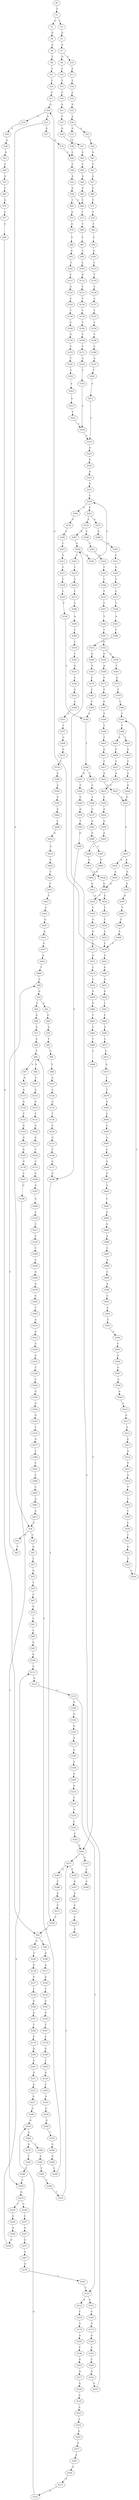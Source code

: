strict digraph  {
	S0 -> S1 [ label = T ];
	S1 -> S2 [ label = G ];
	S1 -> S3 [ label = C ];
	S2 -> S4 [ label = G ];
	S3 -> S5 [ label = G ];
	S4 -> S6 [ label = G ];
	S5 -> S7 [ label = G ];
	S6 -> S8 [ label = T ];
	S7 -> S9 [ label = G ];
	S7 -> S10 [ label = C ];
	S8 -> S11 [ label = C ];
	S9 -> S12 [ label = C ];
	S10 -> S13 [ label = A ];
	S11 -> S14 [ label = C ];
	S12 -> S15 [ label = T ];
	S13 -> S16 [ label = C ];
	S14 -> S17 [ label = C ];
	S15 -> S18 [ label = C ];
	S16 -> S19 [ label = C ];
	S17 -> S20 [ label = G ];
	S18 -> S21 [ label = A ];
	S19 -> S22 [ label = G ];
	S20 -> S23 [ label = A ];
	S20 -> S24 [ label = G ];
	S21 -> S25 [ label = C ];
	S22 -> S26 [ label = A ];
	S23 -> S27 [ label = G ];
	S23 -> S28 [ label = A ];
	S24 -> S29 [ label = A ];
	S25 -> S30 [ label = G ];
	S26 -> S31 [ label = G ];
	S26 -> S32 [ label = A ];
	S27 -> S33 [ label = T ];
	S28 -> S34 [ label = A ];
	S28 -> S35 [ label = G ];
	S29 -> S36 [ label = G ];
	S30 -> S37 [ label = T ];
	S31 -> S38 [ label = T ];
	S32 -> S39 [ label = T ];
	S33 -> S40 [ label = C ];
	S34 -> S41 [ label = G ];
	S35 -> S42 [ label = T ];
	S36 -> S43 [ label = G ];
	S37 -> S44 [ label = C ];
	S38 -> S40 [ label = C ];
	S39 -> S45 [ label = G ];
	S40 -> S46 [ label = C ];
	S41 -> S47 [ label = T ];
	S42 -> S48 [ label = C ];
	S43 -> S49 [ label = C ];
	S44 -> S50 [ label = C ];
	S45 -> S51 [ label = T ];
	S46 -> S52 [ label = A ];
	S47 -> S53 [ label = G ];
	S48 -> S54 [ label = G ];
	S49 -> S55 [ label = G ];
	S50 -> S56 [ label = A ];
	S51 -> S57 [ label = A ];
	S52 -> S58 [ label = G ];
	S53 -> S59 [ label = T ];
	S54 -> S60 [ label = C ];
	S54 -> S61 [ label = A ];
	S55 -> S62 [ label = T ];
	S56 -> S63 [ label = G ];
	S57 -> S64 [ label = G ];
	S58 -> S65 [ label = T ];
	S58 -> S66 [ label = C ];
	S59 -> S67 [ label = C ];
	S60 -> S68 [ label = G ];
	S61 -> S69 [ label = G ];
	S62 -> S70 [ label = G ];
	S63 -> S66 [ label = C ];
	S64 -> S71 [ label = T ];
	S65 -> S72 [ label = A ];
	S66 -> S73 [ label = T ];
	S67 -> S74 [ label = G ];
	S68 -> S75 [ label = G ];
	S69 -> S76 [ label = G ];
	S70 -> S77 [ label = G ];
	S71 -> S78 [ label = T ];
	S72 -> S79 [ label = G ];
	S73 -> S80 [ label = T ];
	S74 -> S81 [ label = T ];
	S75 -> S82 [ label = C ];
	S76 -> S83 [ label = T ];
	S77 -> S84 [ label = T ];
	S78 -> S85 [ label = T ];
	S79 -> S86 [ label = G ];
	S80 -> S87 [ label = C ];
	S81 -> S88 [ label = C ];
	S82 -> S89 [ label = T ];
	S83 -> S90 [ label = A ];
	S84 -> S91 [ label = A ];
	S85 -> S92 [ label = C ];
	S86 -> S93 [ label = G ];
	S87 -> S94 [ label = A ];
	S88 -> S95 [ label = G ];
	S89 -> S96 [ label = A ];
	S89 -> S97 [ label = G ];
	S90 -> S98 [ label = T ];
	S91 -> S99 [ label = T ];
	S91 -> S100 [ label = C ];
	S92 -> S101 [ label = A ];
	S93 -> S102 [ label = T ];
	S94 -> S103 [ label = C ];
	S95 -> S104 [ label = G ];
	S96 -> S105 [ label = T ];
	S97 -> S106 [ label = G ];
	S98 -> S107 [ label = A ];
	S99 -> S108 [ label = G ];
	S100 -> S109 [ label = C ];
	S101 -> S110 [ label = C ];
	S102 -> S111 [ label = C ];
	S103 -> S112 [ label = G ];
	S104 -> S113 [ label = A ];
	S105 -> S114 [ label = A ];
	S106 -> S115 [ label = A ];
	S107 -> S116 [ label = A ];
	S108 -> S117 [ label = A ];
	S109 -> S118 [ label = G ];
	S110 -> S119 [ label = T ];
	S111 -> S120 [ label = A ];
	S112 -> S121 [ label = C ];
	S113 -> S122 [ label = A ];
	S114 -> S123 [ label = G ];
	S115 -> S124 [ label = A ];
	S116 -> S125 [ label = G ];
	S117 -> S126 [ label = G ];
	S118 -> S127 [ label = G ];
	S119 -> S128 [ label = C ];
	S120 -> S129 [ label = C ];
	S121 -> S130 [ label = C ];
	S122 -> S131 [ label = C ];
	S123 -> S132 [ label = T ];
	S124 -> S133 [ label = T ];
	S125 -> S134 [ label = T ];
	S126 -> S135 [ label = C ];
	S127 -> S136 [ label = T ];
	S128 -> S137 [ label = C ];
	S129 -> S138 [ label = T ];
	S130 -> S139 [ label = C ];
	S131 -> S140 [ label = A ];
	S131 -> S141 [ label = T ];
	S132 -> S142 [ label = A ];
	S133 -> S143 [ label = G ];
	S134 -> S144 [ label = C ];
	S135 -> S145 [ label = G ];
	S136 -> S146 [ label = G ];
	S137 -> S147 [ label = T ];
	S138 -> S148 [ label = C ];
	S139 -> S149 [ label = T ];
	S140 -> S150 [ label = G ];
	S141 -> S151 [ label = G ];
	S141 -> S152 [ label = A ];
	S142 -> S153 [ label = G ];
	S143 -> S154 [ label = G ];
	S144 -> S155 [ label = G ];
	S145 -> S156 [ label = G ];
	S146 -> S157 [ label = G ];
	S147 -> S158 [ label = T ];
	S148 -> S159 [ label = G ];
	S149 -> S160 [ label = T ];
	S150 -> S161 [ label = G ];
	S151 -> S162 [ label = C ];
	S152 -> S163 [ label = C ];
	S153 -> S164 [ label = C ];
	S154 -> S165 [ label = G ];
	S155 -> S166 [ label = T ];
	S156 -> S167 [ label = T ];
	S157 -> S168 [ label = T ];
	S158 -> S169 [ label = T ];
	S159 -> S170 [ label = C ];
	S160 -> S171 [ label = C ];
	S161 -> S172 [ label = A ];
	S162 -> S173 [ label = A ];
	S163 -> S174 [ label = A ];
	S164 -> S175 [ label = C ];
	S165 -> S176 [ label = G ];
	S166 -> S177 [ label = G ];
	S167 -> S178 [ label = C ];
	S168 -> S179 [ label = T ];
	S169 -> S180 [ label = C ];
	S170 -> S181 [ label = T ];
	S171 -> S182 [ label = A ];
	S172 -> S183 [ label = A ];
	S173 -> S184 [ label = A ];
	S174 -> S185 [ label = A ];
	S175 -> S186 [ label = G ];
	S176 -> S187 [ label = T ];
	S177 -> S188 [ label = G ];
	S178 -> S189 [ label = G ];
	S179 -> S190 [ label = A ];
	S180 -> S191 [ label = A ];
	S181 -> S192 [ label = T ];
	S182 -> S193 [ label = T ];
	S183 -> S194 [ label = T ];
	S184 -> S195 [ label = C ];
	S185 -> S196 [ label = C ];
	S186 -> S197 [ label = A ];
	S187 -> S198 [ label = C ];
	S188 -> S199 [ label = T ];
	S189 -> S200 [ label = C ];
	S190 -> S201 [ label = G ];
	S191 -> S202 [ label = T ];
	S192 -> S203 [ label = C ];
	S193 -> S204 [ label = C ];
	S194 -> S205 [ label = A ];
	S195 -> S206 [ label = C ];
	S196 -> S207 [ label = G ];
	S197 -> S208 [ label = A ];
	S198 -> S209 [ label = C ];
	S199 -> S91 [ label = A ];
	S200 -> S210 [ label = A ];
	S201 -> S211 [ label = A ];
	S202 -> S212 [ label = C ];
	S203 -> S213 [ label = A ];
	S204 -> S214 [ label = C ];
	S205 -> S215 [ label = G ];
	S206 -> S216 [ label = A ];
	S207 -> S217 [ label = A ];
	S208 -> S218 [ label = A ];
	S209 -> S219 [ label = G ];
	S210 -> S220 [ label = C ];
	S211 -> S221 [ label = A ];
	S212 -> S214 [ label = C ];
	S213 -> S222 [ label = T ];
	S214 -> S223 [ label = A ];
	S215 -> S224 [ label = T ];
	S216 -> S225 [ label = G ];
	S217 -> S226 [ label = A ];
	S218 -> S227 [ label = C ];
	S219 -> S228 [ label = C ];
	S219 -> S229 [ label = T ];
	S220 -> S230 [ label = G ];
	S221 -> S231 [ label = G ];
	S222 -> S204 [ label = C ];
	S223 -> S232 [ label = G ];
	S224 -> S233 [ label = C ];
	S225 -> S234 [ label = A ];
	S226 -> S235 [ label = A ];
	S227 -> S236 [ label = C ];
	S228 -> S237 [ label = C ];
	S229 -> S238 [ label = C ];
	S230 -> S239 [ label = C ];
	S231 -> S240 [ label = G ];
	S232 -> S241 [ label = A ];
	S233 -> S242 [ label = T ];
	S234 -> S243 [ label = C ];
	S234 -> S244 [ label = A ];
	S235 -> S245 [ label = A ];
	S236 -> S246 [ label = C ];
	S237 -> S247 [ label = G ];
	S238 -> S248 [ label = G ];
	S239 -> S249 [ label = G ];
	S240 -> S250 [ label = G ];
	S241 -> S251 [ label = A ];
	S242 -> S252 [ label = C ];
	S243 -> S253 [ label = T ];
	S244 -> S254 [ label = C ];
	S245 -> S255 [ label = C ];
	S246 -> S256 [ label = C ];
	S247 -> S257 [ label = G ];
	S248 -> S258 [ label = G ];
	S249 -> S259 [ label = C ];
	S250 -> S260 [ label = G ];
	S251 -> S254 [ label = C ];
	S252 -> S261 [ label = T ];
	S253 -> S262 [ label = C ];
	S254 -> S263 [ label = C ];
	S254 -> S264 [ label = A ];
	S255 -> S265 [ label = A ];
	S256 -> S266 [ label = G ];
	S257 -> S267 [ label = A ];
	S258 -> S113 [ label = A ];
	S259 -> S268 [ label = G ];
	S260 -> S269 [ label = T ];
	S260 -> S270 [ label = G ];
	S261 -> S271 [ label = C ];
	S261 -> S272 [ label = G ];
	S262 -> S273 [ label = C ];
	S263 -> S274 [ label = A ];
	S263 -> S275 [ label = G ];
	S264 -> S276 [ label = G ];
	S265 -> S277 [ label = G ];
	S266 -> S278 [ label = A ];
	S267 -> S279 [ label = A ];
	S268 -> S280 [ label = G ];
	S269 -> S281 [ label = C ];
	S270 -> S282 [ label = T ];
	S271 -> S283 [ label = T ];
	S271 -> S284 [ label = G ];
	S272 -> S285 [ label = T ];
	S273 -> S286 [ label = C ];
	S274 -> S287 [ label = G ];
	S274 -> S288 [ label = C ];
	S275 -> S289 [ label = G ];
	S276 -> S290 [ label = C ];
	S277 -> S291 [ label = A ];
	S278 -> S292 [ label = C ];
	S279 -> S293 [ label = C ];
	S280 -> S294 [ label = C ];
	S281 -> S295 [ label = T ];
	S282 -> S296 [ label = C ];
	S283 -> S297 [ label = G ];
	S284 -> S298 [ label = T ];
	S285 -> S299 [ label = A ];
	S286 -> S300 [ label = A ];
	S287 -> S234 [ label = A ];
	S288 -> S301 [ label = C ];
	S289 -> S302 [ label = A ];
	S290 -> S303 [ label = C ];
	S291 -> S304 [ label = A ];
	S292 -> S305 [ label = T ];
	S293 -> S141 [ label = T ];
	S294 -> S89 [ label = T ];
	S295 -> S306 [ label = C ];
	S296 -> S209 [ label = C ];
	S297 -> S307 [ label = A ];
	S298 -> S308 [ label = G ];
	S300 -> S309 [ label = T ];
	S301 -> S310 [ label = A ];
	S302 -> S311 [ label = C ];
	S303 -> S312 [ label = G ];
	S304 -> S313 [ label = G ];
	S305 -> S314 [ label = A ];
	S306 -> S315 [ label = T ];
	S307 -> S316 [ label = G ];
	S308 -> S317 [ label = G ];
	S309 -> S318 [ label = C ];
	S310 -> S319 [ label = C ];
	S311 -> S320 [ label = G ];
	S312 -> S321 [ label = T ];
	S313 -> S322 [ label = G ];
	S314 -> S323 [ label = G ];
	S315 -> S271 [ label = C ];
	S316 -> S324 [ label = T ];
	S317 -> S199 [ label = T ];
	S318 -> S325 [ label = T ];
	S319 -> S326 [ label = C ];
	S320 -> S327 [ label = C ];
	S321 -> S328 [ label = C ];
	S322 -> S250 [ label = G ];
	S323 -> S329 [ label = A ];
	S324 -> S330 [ label = A ];
	S325 -> S331 [ label = G ];
	S326 -> S332 [ label = C ];
	S327 -> S333 [ label = C ];
	S328 -> S334 [ label = C ];
	S329 -> S335 [ label = A ];
	S331 -> S336 [ label = C ];
	S332 -> S337 [ label = C ];
	S333 -> S338 [ label = C ];
	S334 -> S339 [ label = T ];
	S335 -> S340 [ label = T ];
	S336 -> S341 [ label = C ];
	S337 -> S342 [ label = T ];
	S338 -> S343 [ label = A ];
	S339 -> S344 [ label = C ];
	S340 -> S345 [ label = C ];
	S341 -> S346 [ label = A ];
	S342 -> S347 [ label = T ];
	S343 -> S348 [ label = T ];
	S344 -> S349 [ label = T ];
	S345 -> S350 [ label = G ];
	S346 -> S351 [ label = G ];
	S347 -> S352 [ label = C ];
	S348 -> S353 [ label = C ];
	S349 -> S354 [ label = T ];
	S349 -> S355 [ label = G ];
	S350 -> S356 [ label = G ];
	S351 -> S357 [ label = T ];
	S352 -> S358 [ label = C ];
	S352 -> S359 [ label = G ];
	S353 -> S360 [ label = G ];
	S354 -> S361 [ label = C ];
	S355 -> S362 [ label = T ];
	S356 -> S363 [ label = G ];
	S357 -> S364 [ label = C ];
	S358 -> S365 [ label = T ];
	S359 -> S366 [ label = A ];
	S360 -> S367 [ label = T ];
	S361 -> S368 [ label = T ];
	S362 -> S369 [ label = C ];
	S363 -> S370 [ label = T ];
	S364 -> S371 [ label = G ];
	S365 -> S372 [ label = G ];
	S366 -> S373 [ label = T ];
	S367 -> S374 [ label = C ];
	S368 -> S375 [ label = C ];
	S369 -> S376 [ label = G ];
	S370 -> S377 [ label = A ];
	S371 -> S378 [ label = T ];
	S372 -> S379 [ label = T ];
	S373 -> S380 [ label = C ];
	S374 -> S381 [ label = C ];
	S375 -> S382 [ label = G ];
	S376 -> S383 [ label = T ];
	S377 -> S384 [ label = T ];
	S378 -> S385 [ label = A ];
	S379 -> S386 [ label = C ];
	S380 -> S387 [ label = G ];
	S381 -> S388 [ label = T ];
	S382 -> S389 [ label = G ];
	S383 -> S390 [ label = G ];
	S384 -> S391 [ label = C ];
	S385 -> S392 [ label = A ];
	S386 -> S393 [ label = C ];
	S387 -> S394 [ label = T ];
	S388 -> S344 [ label = C ];
	S389 -> S395 [ label = A ];
	S390 -> S188 [ label = G ];
	S391 -> S396 [ label = C ];
	S392 -> S397 [ label = G ];
	S393 -> S398 [ label = T ];
	S394 -> S399 [ label = T ];
	S395 -> S400 [ label = G ];
	S396 -> S401 [ label = C ];
	S397 -> S402 [ label = A ];
	S398 -> S403 [ label = A ];
	S398 -> S404 [ label = T ];
	S399 -> S405 [ label = T ];
	S400 -> S406 [ label = A ];
	S401 -> S407 [ label = G ];
	S402 -> S408 [ label = C ];
	S403 -> S409 [ label = C ];
	S404 -> S410 [ label = G ];
	S405 -> S411 [ label = G ];
	S406 -> S412 [ label = G ];
	S407 -> S413 [ label = A ];
	S408 -> S414 [ label = G ];
	S409 -> S415 [ label = T ];
	S410 -> S416 [ label = T ];
	S411 -> S417 [ label = T ];
	S412 -> S418 [ label = G ];
	S413 -> S28 [ label = A ];
	S414 -> S419 [ label = G ];
	S415 -> S420 [ label = A ];
	S416 -> S421 [ label = A ];
	S417 -> S422 [ label = A ];
	S418 -> S423 [ label = T ];
	S419 -> S424 [ label = C ];
	S420 -> S425 [ label = C ];
	S421 -> S426 [ label = G ];
	S422 -> S427 [ label = G ];
	S423 -> S428 [ label = C ];
	S424 -> S429 [ label = T ];
	S425 -> S430 [ label = C ];
	S426 -> S431 [ label = G ];
	S427 -> S431 [ label = G ];
	S428 -> S432 [ label = C ];
	S429 -> S433 [ label = C ];
	S430 -> S434 [ label = A ];
	S431 -> S435 [ label = A ];
	S432 -> S436 [ label = C ];
	S433 -> S437 [ label = T ];
	S434 -> S438 [ label = G ];
	S435 -> S439 [ label = G ];
	S435 -> S440 [ label = A ];
	S436 -> S441 [ label = A ];
	S436 -> S20 [ label = G ];
	S437 -> S442 [ label = C ];
	S438 -> S443 [ label = G ];
	S439 -> S444 [ label = A ];
	S440 -> S445 [ label = A ];
	S441 -> S446 [ label = G ];
	S442 -> S447 [ label = G ];
	S443 -> S448 [ label = A ];
	S444 -> S449 [ label = G ];
	S445 -> S450 [ label = G ];
	S446 -> S451 [ label = A ];
	S447 -> S452 [ label = A ];
	S448 -> S453 [ label = G ];
	S449 -> S454 [ label = T ];
	S449 -> S418 [ label = G ];
	S450 -> S455 [ label = G ];
	S451 -> S456 [ label = G ];
	S452 -> S457 [ label = A ];
	S453 -> S458 [ label = A ];
	S454 -> S459 [ label = C ];
	S455 -> S460 [ label = T ];
	S456 -> S461 [ label = C ];
	S457 -> S462 [ label = G ];
	S458 -> S449 [ label = G ];
	S459 -> S463 [ label = A ];
	S460 -> S464 [ label = C ];
	S461 -> S465 [ label = C ];
	S462 -> S466 [ label = T ];
	S463 -> S467 [ label = G ];
	S464 -> S468 [ label = C ];
	S465 -> S469 [ label = A ];
	S466 -> S48 [ label = C ];
	S467 -> S470 [ label = G ];
	S468 -> S436 [ label = C ];
	S469 -> S471 [ label = C ];
	S470 -> S472 [ label = A ];
	S471 -> S473 [ label = G ];
	S472 -> S474 [ label = C ];
	S473 -> S475 [ label = G ];
	S474 -> S476 [ label = C ];
	S475 -> S477 [ label = T ];
	S476 -> S478 [ label = A ];
	S477 -> S479 [ label = T ];
	S478 -> S480 [ label = G ];
	S479 -> S481 [ label = A ];
	S480 -> S482 [ label = T ];
	S481 -> S483 [ label = C ];
	S482 -> S484 [ label = C ];
	S483 -> S485 [ label = T ];
	S484 -> S486 [ label = T ];
	S485 -> S487 [ label = G ];
	S486 -> S488 [ label = C ];
	S487 -> S489 [ label = C ];
	S488 -> S261 [ label = T ];
	S489 -> S490 [ label = A ];
	S490 -> S491 [ label = G ];
	S491 -> S492 [ label = A ];
	S492 -> S493 [ label = C ];
	S493 -> S494 [ label = G ];
	S494 -> S495 [ label = G ];
	S495 -> S496 [ label = A ];
	S496 -> S497 [ label = C ];
	S497 -> S498 [ label = A ];
	S498 -> S499 [ label = C ];
	S499 -> S500 [ label = A ];
	S500 -> S501 [ label = C ];
	S501 -> S502 [ label = C ];
	S502 -> S503 [ label = T ];
	S503 -> S504 [ label = C ];
	S504 -> S505 [ label = T ];
	S505 -> S506 [ label = A ];
	S506 -> S507 [ label = G ];
	S507 -> S508 [ label = A ];
	S508 -> S509 [ label = A ];
	S509 -> S510 [ label = C ];
	S510 -> S511 [ label = G ];
	S511 -> S512 [ label = A ];
	S512 -> S513 [ label = G ];
	S513 -> S514 [ label = G ];
	S514 -> S515 [ label = T ];
	S515 -> S516 [ label = G ];
	S516 -> S517 [ label = T ];
	S517 -> S518 [ label = C ];
	S518 -> S519 [ label = C ];
	S519 -> S520 [ label = C ];
	S520 -> S521 [ label = T ];
	S521 -> S522 [ label = G ];
	S522 -> S523 [ label = T ];
	S523 -> S524 [ label = C ];
	S524 -> S393 [ label = C ];
}
